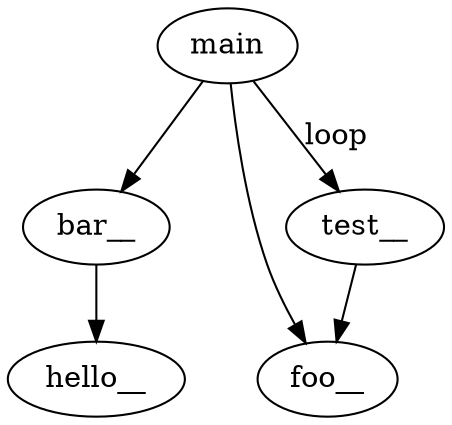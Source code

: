 strict digraph G {
  main;
  bar__;
  foo__;
  test__;
  hello__;
  main -> bar__ [ label="" ];
  main -> foo__ [ label="" ];
  main -> test__ [ label="loop" ];
  bar__ -> hello__ [ label="" ];
  test__ -> foo__ [ label="" ];
}
